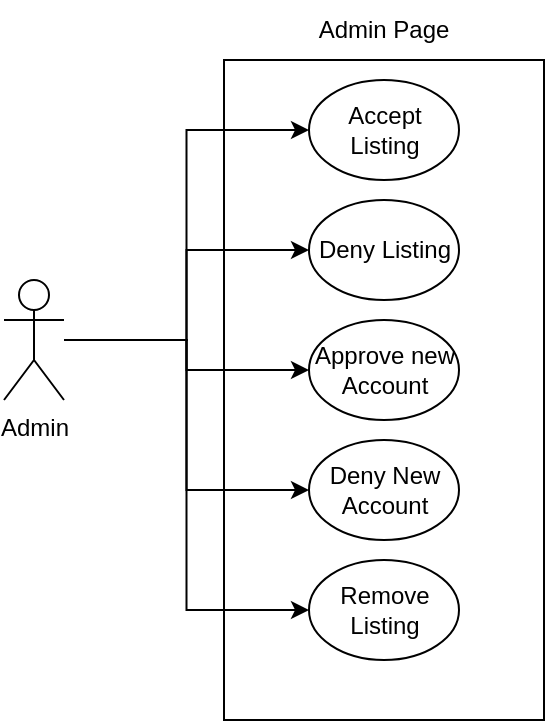 <mxfile version="28.2.4">
  <diagram name="Page-1" id="hXDKwioQx_JyJrgy6_-T">
    <mxGraphModel dx="845" dy="507" grid="1" gridSize="10" guides="1" tooltips="1" connect="1" arrows="1" fold="1" page="1" pageScale="1" pageWidth="850" pageHeight="1100" math="0" shadow="0">
      <root>
        <mxCell id="0" />
        <mxCell id="1" parent="0" />
        <mxCell id="jZWua1HmxBsWvvGpE6b8-2" value="" style="rounded=0;whiteSpace=wrap;html=1;" vertex="1" parent="1">
          <mxGeometry x="360" y="120" width="160" height="330" as="geometry" />
        </mxCell>
        <mxCell id="jZWua1HmxBsWvvGpE6b8-9" style="edgeStyle=orthogonalEdgeStyle;rounded=0;orthogonalLoop=1;jettySize=auto;html=1;entryX=0;entryY=0.5;entryDx=0;entryDy=0;" edge="1" parent="1" source="jZWua1HmxBsWvvGpE6b8-1" target="jZWua1HmxBsWvvGpE6b8-4">
          <mxGeometry relative="1" as="geometry" />
        </mxCell>
        <mxCell id="jZWua1HmxBsWvvGpE6b8-10" style="edgeStyle=orthogonalEdgeStyle;rounded=0;orthogonalLoop=1;jettySize=auto;html=1;entryX=0;entryY=0.5;entryDx=0;entryDy=0;" edge="1" parent="1" source="jZWua1HmxBsWvvGpE6b8-1" target="jZWua1HmxBsWvvGpE6b8-7">
          <mxGeometry relative="1" as="geometry" />
        </mxCell>
        <mxCell id="jZWua1HmxBsWvvGpE6b8-11" style="edgeStyle=orthogonalEdgeStyle;rounded=0;orthogonalLoop=1;jettySize=auto;html=1;entryX=0;entryY=0.5;entryDx=0;entryDy=0;" edge="1" parent="1" source="jZWua1HmxBsWvvGpE6b8-1" target="jZWua1HmxBsWvvGpE6b8-6">
          <mxGeometry relative="1" as="geometry" />
        </mxCell>
        <mxCell id="jZWua1HmxBsWvvGpE6b8-12" style="edgeStyle=orthogonalEdgeStyle;rounded=0;orthogonalLoop=1;jettySize=auto;html=1;entryX=0;entryY=0.5;entryDx=0;entryDy=0;" edge="1" parent="1" source="jZWua1HmxBsWvvGpE6b8-1" target="jZWua1HmxBsWvvGpE6b8-5">
          <mxGeometry relative="1" as="geometry" />
        </mxCell>
        <mxCell id="jZWua1HmxBsWvvGpE6b8-13" style="edgeStyle=orthogonalEdgeStyle;rounded=0;orthogonalLoop=1;jettySize=auto;html=1;entryX=0;entryY=0.5;entryDx=0;entryDy=0;" edge="1" parent="1" source="jZWua1HmxBsWvvGpE6b8-1" target="jZWua1HmxBsWvvGpE6b8-8">
          <mxGeometry relative="1" as="geometry" />
        </mxCell>
        <mxCell id="jZWua1HmxBsWvvGpE6b8-1" value="Admin" style="shape=umlActor;verticalLabelPosition=bottom;verticalAlign=top;html=1;outlineConnect=0;" vertex="1" parent="1">
          <mxGeometry x="250" y="230" width="30" height="60" as="geometry" />
        </mxCell>
        <mxCell id="jZWua1HmxBsWvvGpE6b8-3" value="Admin Page" style="text;html=1;align=center;verticalAlign=middle;whiteSpace=wrap;rounded=0;" vertex="1" parent="1">
          <mxGeometry x="395" y="90" width="90" height="30" as="geometry" />
        </mxCell>
        <mxCell id="jZWua1HmxBsWvvGpE6b8-4" value="Accept Listing" style="ellipse;whiteSpace=wrap;html=1;" vertex="1" parent="1">
          <mxGeometry x="402.5" y="130" width="75" height="50" as="geometry" />
        </mxCell>
        <mxCell id="jZWua1HmxBsWvvGpE6b8-5" value="Deny New Account" style="ellipse;whiteSpace=wrap;html=1;" vertex="1" parent="1">
          <mxGeometry x="402.5" y="310" width="75" height="50" as="geometry" />
        </mxCell>
        <mxCell id="jZWua1HmxBsWvvGpE6b8-6" value="Approve new Account" style="ellipse;whiteSpace=wrap;html=1;" vertex="1" parent="1">
          <mxGeometry x="402.5" y="250" width="75" height="50" as="geometry" />
        </mxCell>
        <mxCell id="jZWua1HmxBsWvvGpE6b8-7" value="Deny Listing" style="ellipse;whiteSpace=wrap;html=1;" vertex="1" parent="1">
          <mxGeometry x="402.5" y="190" width="75" height="50" as="geometry" />
        </mxCell>
        <mxCell id="jZWua1HmxBsWvvGpE6b8-8" value="Remove Listing" style="ellipse;whiteSpace=wrap;html=1;" vertex="1" parent="1">
          <mxGeometry x="402.5" y="370" width="75" height="50" as="geometry" />
        </mxCell>
      </root>
    </mxGraphModel>
  </diagram>
</mxfile>
